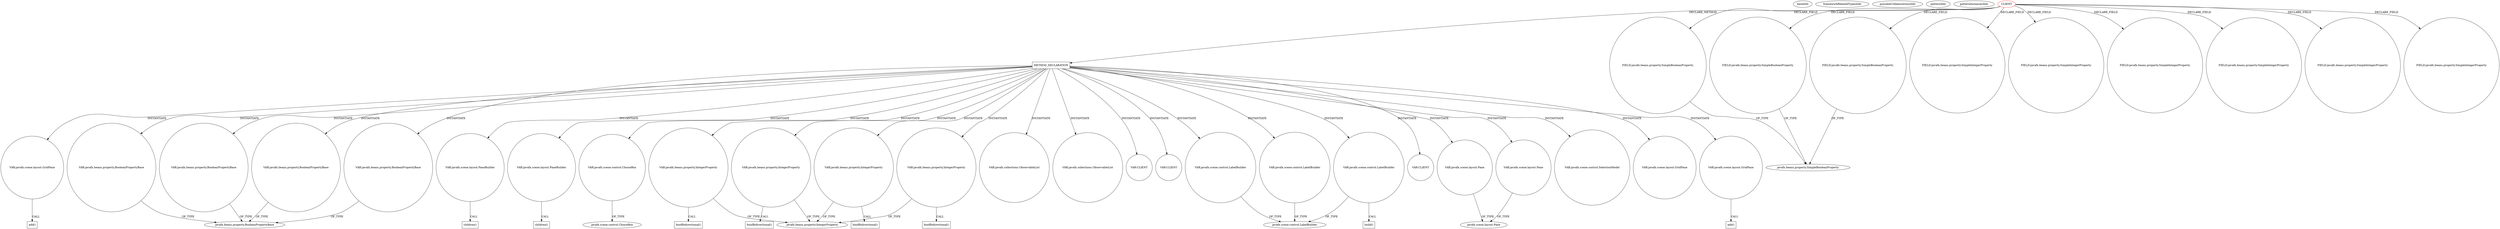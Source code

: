 digraph {
baseInfo[graphId=3729,category="pattern",isAnonymous=false,possibleRelation=false]
frameworkRelatedTypesInfo[]
possibleCollaborationsInfo[]
patternInfo[frequency=2.0,patternRootClient=0]
patternInstancesInfo[0="SaiPradeepDandem-javafx2-gradient-builder~/SaiPradeepDandem-javafx2-gradient-builder/javafx2-gradient-builder-master/src/main/java/com/javafx/gradientbuilder/application/RadialSettingsLayout.java~RadialSettingsLayout~1170",1="SaiPradeepDandem-javafx2-gradient-builder~/SaiPradeepDandem-javafx2-gradient-builder/javafx2-gradient-builder-master/src/main/java/com/javafx/gradientbuilder/application/LinearSettingsLayout.java~LinearSettingsLayout~1172"]
87[label="javafx.scene.control.LabelBuilder",vertexType="FRAMEWORK_CLASS_TYPE",isFrameworkType=false]
635[label="VAR:javafx.scene.control.LabelBuilder",vertexType="VARIABLE_EXPRESION",isFrameworkType=false,shape=circle]
626[label="VAR:javafx.scene.control.LabelBuilder",vertexType="VARIABLE_EXPRESION",isFrameworkType=false,shape=circle]
726[label="VAR:javafx.scene.control.LabelBuilder",vertexType="VARIABLE_EXPRESION",isFrameworkType=false,shape=circle]
727[label="build()",vertexType="INSIDE_CALL",isFrameworkType=false,shape=box]
587[label="METHOD_DECLARATION",vertexType="CLIENT_METHOD_DECLARATION",isFrameworkType=false,shape=box]
0[label="CLIENT",vertexType="ROOT_CLIENT_CLASS_DECLARATION",isFrameworkType=false,color=red]
662[label="VAR:CLIENT",vertexType="VARIABLE_EXPRESION",isFrameworkType=false,shape=circle]
678[label="VAR:javafx.scene.layout.Pane",vertexType="VARIABLE_EXPRESION",isFrameworkType=false,shape=circle]
754[label="VAR:javafx.scene.layout.Pane",vertexType="VARIABLE_EXPRESION",isFrameworkType=false,shape=circle]
621[label="VAR:javafx.scene.control.SelectionModel",vertexType="VARIABLE_EXPRESION",isFrameworkType=false,shape=circle]
797[label="VAR:javafx.scene.layout.GridPane",vertexType="VARIABLE_EXPRESION",isFrameworkType=false,shape=circle]
788[label="VAR:javafx.scene.layout.GridPane",vertexType="VARIABLE_EXPRESION",isFrameworkType=false,shape=circle]
791[label="VAR:javafx.scene.layout.GridPane",vertexType="VARIABLE_EXPRESION",isFrameworkType=false,shape=circle]
718[label="VAR:javafx.beans.property.BooleanPropertyBase",vertexType="VARIABLE_EXPRESION",isFrameworkType=false,shape=circle]
740[label="VAR:javafx.beans.property.BooleanPropertyBase",vertexType="VARIABLE_EXPRESION",isFrameworkType=false,shape=circle]
641[label="VAR:javafx.beans.property.BooleanPropertyBase",vertexType="VARIABLE_EXPRESION",isFrameworkType=false,shape=circle]
664[label="VAR:javafx.beans.property.BooleanPropertyBase",vertexType="VARIABLE_EXPRESION",isFrameworkType=false,shape=circle]
22[label="FIELD:javafx.beans.property.SimpleBooleanProperty",vertexType="FIELD_DECLARATION",isFrameworkType=false,shape=circle]
18[label="FIELD:javafx.beans.property.SimpleBooleanProperty",vertexType="FIELD_DECLARATION",isFrameworkType=false,shape=circle]
20[label="FIELD:javafx.beans.property.SimpleBooleanProperty",vertexType="FIELD_DECLARATION",isFrameworkType=false,shape=circle]
789[label="add()",vertexType="INSIDE_CALL",isFrameworkType=false,shape=box]
792[label="add()",vertexType="INSIDE_CALL",isFrameworkType=false,shape=box]
771[label="VAR:javafx.scene.layout.PaneBuilder",vertexType="VARIABLE_EXPRESION",isFrameworkType=false,shape=circle]
772[label="children()",vertexType="INSIDE_CALL",isFrameworkType=false,shape=box]
696[label="VAR:javafx.scene.layout.PaneBuilder",vertexType="VARIABLE_EXPRESION",isFrameworkType=false,shape=circle]
697[label="children()",vertexType="INSIDE_CALL",isFrameworkType=false,shape=box]
123[label="javafx.scene.layout.Pane",vertexType="FRAMEWORK_CLASS_TYPE",isFrameworkType=false]
598[label="VAR:javafx.scene.control.ChoiceBox",vertexType="VARIABLE_EXPRESION",isFrameworkType=false,shape=circle]
27[label="javafx.scene.control.ChoiceBox",vertexType="FRAMEWORK_CLASS_TYPE",isFrameworkType=false]
745[label="VAR:javafx.beans.property.IntegerProperty",vertexType="VARIABLE_EXPRESION",isFrameworkType=false,shape=circle]
443[label="javafx.beans.property.IntegerProperty",vertexType="FRAMEWORK_CLASS_TYPE",isFrameworkType=false]
746[label="bindBidirectional()",vertexType="INSIDE_CALL",isFrameworkType=false,shape=box]
647[label="VAR:javafx.beans.property.IntegerProperty",vertexType="VARIABLE_EXPRESION",isFrameworkType=false,shape=circle]
648[label="bindBidirectional()",vertexType="INSIDE_CALL",isFrameworkType=false,shape=box]
669[label="VAR:javafx.beans.property.IntegerProperty",vertexType="VARIABLE_EXPRESION",isFrameworkType=false,shape=circle]
670[label="bindBidirectional()",vertexType="INSIDE_CALL",isFrameworkType=false,shape=box]
723[label="VAR:javafx.beans.property.IntegerProperty",vertexType="VARIABLE_EXPRESION",isFrameworkType=false,shape=circle]
724[label="bindBidirectional()",vertexType="INSIDE_CALL",isFrameworkType=false,shape=box]
675[label="VAR:javafx.collections.ObservableList",vertexType="VARIABLE_EXPRESION",isFrameworkType=false,shape=circle]
751[label="VAR:javafx.collections.ObservableList",vertexType="VARIABLE_EXPRESION",isFrameworkType=false,shape=circle]
12[label="FIELD:javafx.beans.property.SimpleIntegerProperty",vertexType="FIELD_DECLARATION",isFrameworkType=false,shape=circle]
8[label="FIELD:javafx.beans.property.SimpleIntegerProperty",vertexType="FIELD_DECLARATION",isFrameworkType=false,shape=circle]
42[label="FIELD:javafx.beans.property.SimpleIntegerProperty",vertexType="FIELD_DECLARATION",isFrameworkType=false,shape=circle]
40[label="FIELD:javafx.beans.property.SimpleIntegerProperty",vertexType="FIELD_DECLARATION",isFrameworkType=false,shape=circle]
38[label="FIELD:javafx.beans.property.SimpleIntegerProperty",vertexType="FIELD_DECLARATION",isFrameworkType=false,shape=circle]
10[label="FIELD:javafx.beans.property.SimpleIntegerProperty",vertexType="FIELD_DECLARATION",isFrameworkType=false,shape=circle]
147[label="javafx.beans.property.BooleanPropertyBase",vertexType="FRAMEWORK_CLASS_TYPE",isFrameworkType=false]
19[label="javafx.beans.property.SimpleBooleanProperty",vertexType="FRAMEWORK_CLASS_TYPE",isFrameworkType=false]
738[label="VAR:CLIENT",vertexType="VARIABLE_EXPRESION",isFrameworkType=false,shape=circle]
716[label="VAR:CLIENT",vertexType="VARIABLE_EXPRESION",isFrameworkType=false,shape=circle]
0->22[label="DECLARE_FIELD"]
22->19[label="OF_TYPE"]
754->123[label="OF_TYPE"]
598->27[label="OF_TYPE"]
587->797[label="INSTANTIATE"]
669->670[label="CALL"]
647->443[label="OF_TYPE"]
587->723[label="INSTANTIATE"]
587->664[label="INSTANTIATE"]
587->788[label="INSTANTIATE"]
664->147[label="OF_TYPE"]
740->147[label="OF_TYPE"]
0->42[label="DECLARE_FIELD"]
0->20[label="DECLARE_FIELD"]
678->123[label="OF_TYPE"]
587->678[label="INSTANTIATE"]
587->696[label="INSTANTIATE"]
745->443[label="OF_TYPE"]
587->647[label="INSTANTIATE"]
745->746[label="CALL"]
0->10[label="DECLARE_FIELD"]
791->792[label="CALL"]
0->40[label="DECLARE_FIELD"]
723->443[label="OF_TYPE"]
587->598[label="INSTANTIATE"]
587->771[label="INSTANTIATE"]
726->87[label="OF_TYPE"]
771->772[label="CALL"]
587->716[label="INSTANTIATE"]
0->18[label="DECLARE_FIELD"]
635->87[label="OF_TYPE"]
723->724[label="CALL"]
587->740[label="INSTANTIATE"]
0->587[label="DECLARE_METHOD"]
587->621[label="INSTANTIATE"]
587->751[label="INSTANTIATE"]
641->147[label="OF_TYPE"]
0->8[label="DECLARE_FIELD"]
587->718[label="INSTANTIATE"]
587->669[label="INSTANTIATE"]
718->147[label="OF_TYPE"]
587->745[label="INSTANTIATE"]
587->754[label="INSTANTIATE"]
696->697[label="CALL"]
0->12[label="DECLARE_FIELD"]
726->727[label="CALL"]
587->626[label="INSTANTIATE"]
647->648[label="CALL"]
18->19[label="OF_TYPE"]
788->789[label="CALL"]
20->19[label="OF_TYPE"]
587->635[label="INSTANTIATE"]
587->726[label="INSTANTIATE"]
587->675[label="INSTANTIATE"]
587->738[label="INSTANTIATE"]
0->38[label="DECLARE_FIELD"]
587->791[label="INSTANTIATE"]
626->87[label="OF_TYPE"]
587->662[label="INSTANTIATE"]
669->443[label="OF_TYPE"]
587->641[label="INSTANTIATE"]
}
